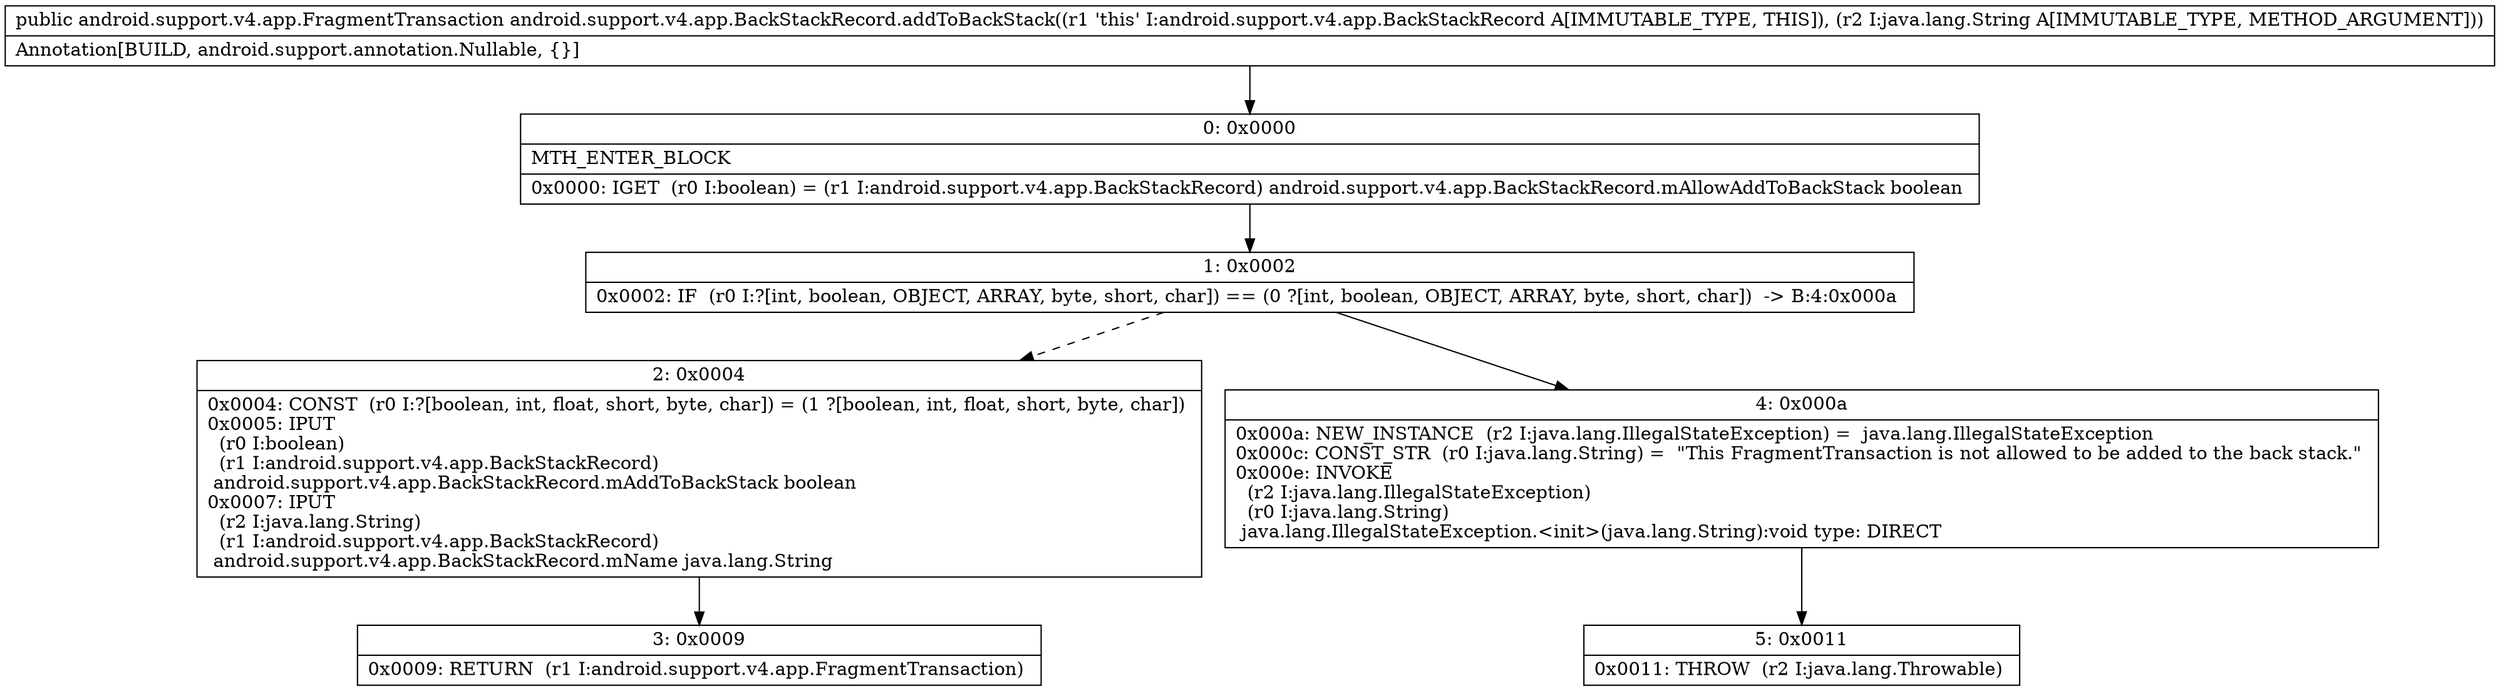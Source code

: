 digraph "CFG forandroid.support.v4.app.BackStackRecord.addToBackStack(Ljava\/lang\/String;)Landroid\/support\/v4\/app\/FragmentTransaction;" {
Node_0 [shape=record,label="{0\:\ 0x0000|MTH_ENTER_BLOCK\l|0x0000: IGET  (r0 I:boolean) = (r1 I:android.support.v4.app.BackStackRecord) android.support.v4.app.BackStackRecord.mAllowAddToBackStack boolean \l}"];
Node_1 [shape=record,label="{1\:\ 0x0002|0x0002: IF  (r0 I:?[int, boolean, OBJECT, ARRAY, byte, short, char]) == (0 ?[int, boolean, OBJECT, ARRAY, byte, short, char])  \-\> B:4:0x000a \l}"];
Node_2 [shape=record,label="{2\:\ 0x0004|0x0004: CONST  (r0 I:?[boolean, int, float, short, byte, char]) = (1 ?[boolean, int, float, short, byte, char]) \l0x0005: IPUT  \l  (r0 I:boolean)\l  (r1 I:android.support.v4.app.BackStackRecord)\l android.support.v4.app.BackStackRecord.mAddToBackStack boolean \l0x0007: IPUT  \l  (r2 I:java.lang.String)\l  (r1 I:android.support.v4.app.BackStackRecord)\l android.support.v4.app.BackStackRecord.mName java.lang.String \l}"];
Node_3 [shape=record,label="{3\:\ 0x0009|0x0009: RETURN  (r1 I:android.support.v4.app.FragmentTransaction) \l}"];
Node_4 [shape=record,label="{4\:\ 0x000a|0x000a: NEW_INSTANCE  (r2 I:java.lang.IllegalStateException) =  java.lang.IllegalStateException \l0x000c: CONST_STR  (r0 I:java.lang.String) =  \"This FragmentTransaction is not allowed to be added to the back stack.\" \l0x000e: INVOKE  \l  (r2 I:java.lang.IllegalStateException)\l  (r0 I:java.lang.String)\l java.lang.IllegalStateException.\<init\>(java.lang.String):void type: DIRECT \l}"];
Node_5 [shape=record,label="{5\:\ 0x0011|0x0011: THROW  (r2 I:java.lang.Throwable) \l}"];
MethodNode[shape=record,label="{public android.support.v4.app.FragmentTransaction android.support.v4.app.BackStackRecord.addToBackStack((r1 'this' I:android.support.v4.app.BackStackRecord A[IMMUTABLE_TYPE, THIS]), (r2 I:java.lang.String A[IMMUTABLE_TYPE, METHOD_ARGUMENT]))  | Annotation[BUILD, android.support.annotation.Nullable, \{\}]\l}"];
MethodNode -> Node_0;
Node_0 -> Node_1;
Node_1 -> Node_2[style=dashed];
Node_1 -> Node_4;
Node_2 -> Node_3;
Node_4 -> Node_5;
}

